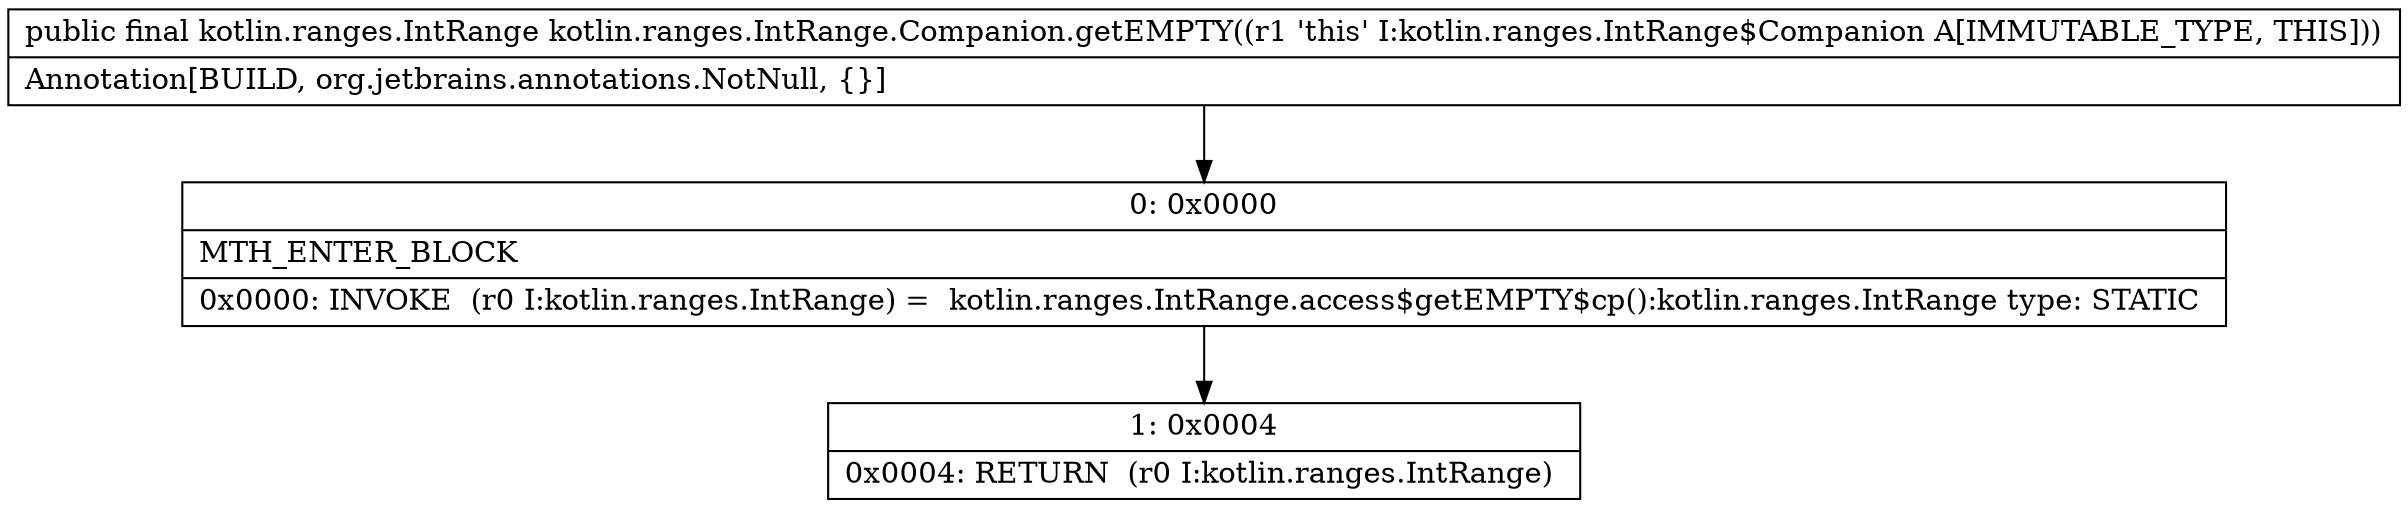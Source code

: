 digraph "CFG forkotlin.ranges.IntRange.Companion.getEMPTY()Lkotlin\/ranges\/IntRange;" {
Node_0 [shape=record,label="{0\:\ 0x0000|MTH_ENTER_BLOCK\l|0x0000: INVOKE  (r0 I:kotlin.ranges.IntRange) =  kotlin.ranges.IntRange.access$getEMPTY$cp():kotlin.ranges.IntRange type: STATIC \l}"];
Node_1 [shape=record,label="{1\:\ 0x0004|0x0004: RETURN  (r0 I:kotlin.ranges.IntRange) \l}"];
MethodNode[shape=record,label="{public final kotlin.ranges.IntRange kotlin.ranges.IntRange.Companion.getEMPTY((r1 'this' I:kotlin.ranges.IntRange$Companion A[IMMUTABLE_TYPE, THIS]))  | Annotation[BUILD, org.jetbrains.annotations.NotNull, \{\}]\l}"];
MethodNode -> Node_0;
Node_0 -> Node_1;
}

